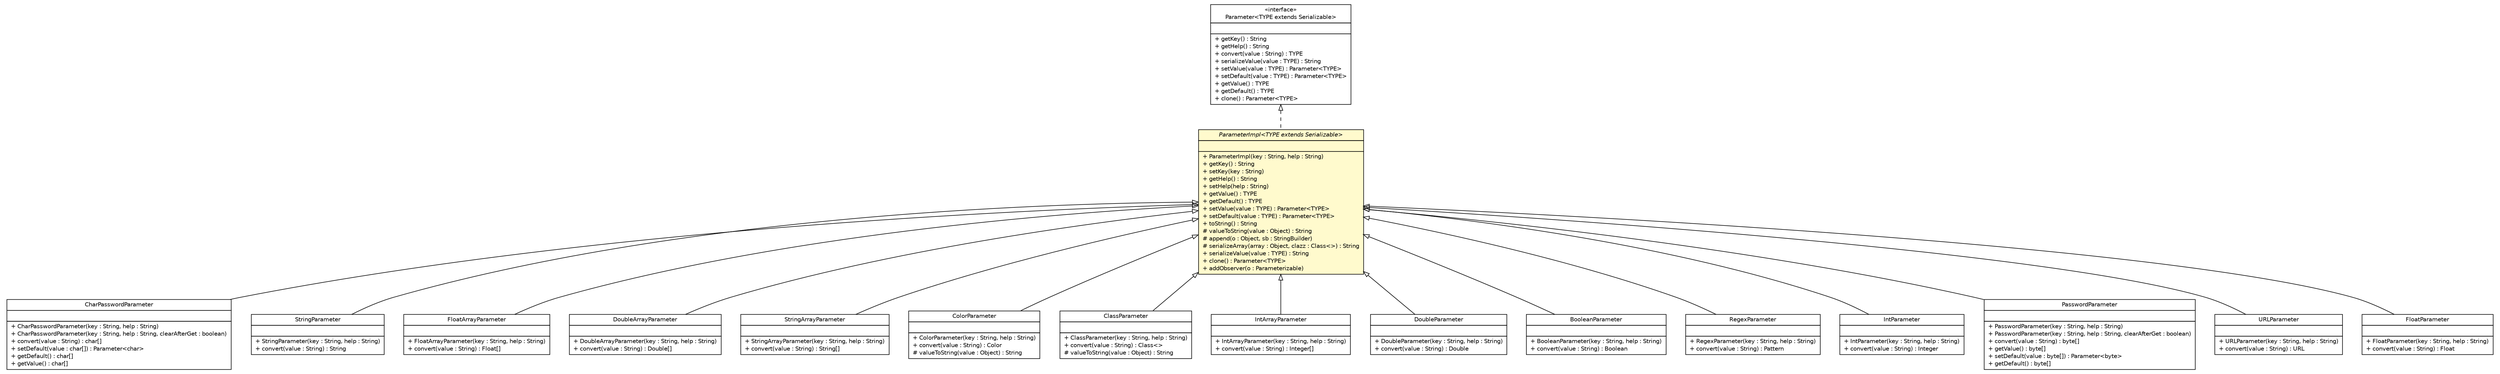#!/usr/local/bin/dot
#
# Class diagram 
# Generated by UMLGraph version R5_6 (http://www.umlgraph.org/)
#

digraph G {
	edge [fontname="Helvetica",fontsize=10,labelfontname="Helvetica",labelfontsize=10];
	node [fontname="Helvetica",fontsize=10,shape=plaintext];
	nodesep=0.25;
	ranksep=0.5;
	// com.vectorprint.configuration.parameters.ParameterImpl<TYPE extends java.io.Serializable>
	c5201 [label=<<table title="com.vectorprint.configuration.parameters.ParameterImpl" border="0" cellborder="1" cellspacing="0" cellpadding="2" port="p" bgcolor="lemonChiffon" href="./ParameterImpl.html">
		<tr><td><table border="0" cellspacing="0" cellpadding="1">
<tr><td align="center" balign="center"><font face="Helvetica-Oblique"> ParameterImpl&lt;TYPE extends Serializable&gt; </font></td></tr>
		</table></td></tr>
		<tr><td><table border="0" cellspacing="0" cellpadding="1">
<tr><td align="left" balign="left">  </td></tr>
		</table></td></tr>
		<tr><td><table border="0" cellspacing="0" cellpadding="1">
<tr><td align="left" balign="left"> + ParameterImpl(key : String, help : String) </td></tr>
<tr><td align="left" balign="left"> + getKey() : String </td></tr>
<tr><td align="left" balign="left"> + setKey(key : String) </td></tr>
<tr><td align="left" balign="left"> + getHelp() : String </td></tr>
<tr><td align="left" balign="left"> + setHelp(help : String) </td></tr>
<tr><td align="left" balign="left"> + getValue() : TYPE </td></tr>
<tr><td align="left" balign="left"> + getDefault() : TYPE </td></tr>
<tr><td align="left" balign="left"> + setValue(value : TYPE) : Parameter&lt;TYPE&gt; </td></tr>
<tr><td align="left" balign="left"> + setDefault(value : TYPE) : Parameter&lt;TYPE&gt; </td></tr>
<tr><td align="left" balign="left"> + toString() : String </td></tr>
<tr><td align="left" balign="left"> # valueToString(value : Object) : String </td></tr>
<tr><td align="left" balign="left"> # append(o : Object, sb : StringBuilder) </td></tr>
<tr><td align="left" balign="left"> # serializeArray(array : Object, clazz : Class&lt;&gt;) : String </td></tr>
<tr><td align="left" balign="left"> + serializeValue(value : TYPE) : String </td></tr>
<tr><td align="left" balign="left"> + clone() : Parameter&lt;TYPE&gt; </td></tr>
<tr><td align="left" balign="left"> + addObserver(o : Parameterizable) </td></tr>
		</table></td></tr>
		</table>>, URL="./ParameterImpl.html", fontname="Helvetica", fontcolor="black", fontsize=10.0];
	// com.vectorprint.configuration.parameters.CharPasswordParameter
	c5202 [label=<<table title="com.vectorprint.configuration.parameters.CharPasswordParameter" border="0" cellborder="1" cellspacing="0" cellpadding="2" port="p" href="./CharPasswordParameter.html">
		<tr><td><table border="0" cellspacing="0" cellpadding="1">
<tr><td align="center" balign="center"> CharPasswordParameter </td></tr>
		</table></td></tr>
		<tr><td><table border="0" cellspacing="0" cellpadding="1">
<tr><td align="left" balign="left">  </td></tr>
		</table></td></tr>
		<tr><td><table border="0" cellspacing="0" cellpadding="1">
<tr><td align="left" balign="left"> + CharPasswordParameter(key : String, help : String) </td></tr>
<tr><td align="left" balign="left"> + CharPasswordParameter(key : String, help : String, clearAfterGet : boolean) </td></tr>
<tr><td align="left" balign="left"> + convert(value : String) : char[] </td></tr>
<tr><td align="left" balign="left"> + setDefault(value : char[]) : Parameter&lt;char&gt; </td></tr>
<tr><td align="left" balign="left"> + getDefault() : char[] </td></tr>
<tr><td align="left" balign="left"> + getValue() : char[] </td></tr>
		</table></td></tr>
		</table>>, URL="./CharPasswordParameter.html", fontname="Helvetica", fontcolor="black", fontsize=10.0];
	// com.vectorprint.configuration.parameters.Parameter<TYPE extends java.io.Serializable>
	c5203 [label=<<table title="com.vectorprint.configuration.parameters.Parameter" border="0" cellborder="1" cellspacing="0" cellpadding="2" port="p" href="./Parameter.html">
		<tr><td><table border="0" cellspacing="0" cellpadding="1">
<tr><td align="center" balign="center"> &#171;interface&#187; </td></tr>
<tr><td align="center" balign="center"> Parameter&lt;TYPE extends Serializable&gt; </td></tr>
		</table></td></tr>
		<tr><td><table border="0" cellspacing="0" cellpadding="1">
<tr><td align="left" balign="left">  </td></tr>
		</table></td></tr>
		<tr><td><table border="0" cellspacing="0" cellpadding="1">
<tr><td align="left" balign="left"> + getKey() : String </td></tr>
<tr><td align="left" balign="left"> + getHelp() : String </td></tr>
<tr><td align="left" balign="left"> + convert(value : String) : TYPE </td></tr>
<tr><td align="left" balign="left"> + serializeValue(value : TYPE) : String </td></tr>
<tr><td align="left" balign="left"> + setValue(value : TYPE) : Parameter&lt;TYPE&gt; </td></tr>
<tr><td align="left" balign="left"> + setDefault(value : TYPE) : Parameter&lt;TYPE&gt; </td></tr>
<tr><td align="left" balign="left"> + getValue() : TYPE </td></tr>
<tr><td align="left" balign="left"> + getDefault() : TYPE </td></tr>
<tr><td align="left" balign="left"> + clone() : Parameter&lt;TYPE&gt; </td></tr>
		</table></td></tr>
		</table>>, URL="./Parameter.html", fontname="Helvetica", fontcolor="black", fontsize=10.0];
	// com.vectorprint.configuration.parameters.StringParameter
	c5204 [label=<<table title="com.vectorprint.configuration.parameters.StringParameter" border="0" cellborder="1" cellspacing="0" cellpadding="2" port="p" href="./StringParameter.html">
		<tr><td><table border="0" cellspacing="0" cellpadding="1">
<tr><td align="center" balign="center"> StringParameter </td></tr>
		</table></td></tr>
		<tr><td><table border="0" cellspacing="0" cellpadding="1">
<tr><td align="left" balign="left">  </td></tr>
		</table></td></tr>
		<tr><td><table border="0" cellspacing="0" cellpadding="1">
<tr><td align="left" balign="left"> + StringParameter(key : String, help : String) </td></tr>
<tr><td align="left" balign="left"> + convert(value : String) : String </td></tr>
		</table></td></tr>
		</table>>, URL="./StringParameter.html", fontname="Helvetica", fontcolor="black", fontsize=10.0];
	// com.vectorprint.configuration.parameters.FloatArrayParameter
	c5205 [label=<<table title="com.vectorprint.configuration.parameters.FloatArrayParameter" border="0" cellborder="1" cellspacing="0" cellpadding="2" port="p" href="./FloatArrayParameter.html">
		<tr><td><table border="0" cellspacing="0" cellpadding="1">
<tr><td align="center" balign="center"> FloatArrayParameter </td></tr>
		</table></td></tr>
		<tr><td><table border="0" cellspacing="0" cellpadding="1">
<tr><td align="left" balign="left">  </td></tr>
		</table></td></tr>
		<tr><td><table border="0" cellspacing="0" cellpadding="1">
<tr><td align="left" balign="left"> + FloatArrayParameter(key : String, help : String) </td></tr>
<tr><td align="left" balign="left"> + convert(value : String) : Float[] </td></tr>
		</table></td></tr>
		</table>>, URL="./FloatArrayParameter.html", fontname="Helvetica", fontcolor="black", fontsize=10.0];
	// com.vectorprint.configuration.parameters.DoubleArrayParameter
	c5206 [label=<<table title="com.vectorprint.configuration.parameters.DoubleArrayParameter" border="0" cellborder="1" cellspacing="0" cellpadding="2" port="p" href="./DoubleArrayParameter.html">
		<tr><td><table border="0" cellspacing="0" cellpadding="1">
<tr><td align="center" balign="center"> DoubleArrayParameter </td></tr>
		</table></td></tr>
		<tr><td><table border="0" cellspacing="0" cellpadding="1">
<tr><td align="left" balign="left">  </td></tr>
		</table></td></tr>
		<tr><td><table border="0" cellspacing="0" cellpadding="1">
<tr><td align="left" balign="left"> + DoubleArrayParameter(key : String, help : String) </td></tr>
<tr><td align="left" balign="left"> + convert(value : String) : Double[] </td></tr>
		</table></td></tr>
		</table>>, URL="./DoubleArrayParameter.html", fontname="Helvetica", fontcolor="black", fontsize=10.0];
	// com.vectorprint.configuration.parameters.StringArrayParameter
	c5222 [label=<<table title="com.vectorprint.configuration.parameters.StringArrayParameter" border="0" cellborder="1" cellspacing="0" cellpadding="2" port="p" href="./StringArrayParameter.html">
		<tr><td><table border="0" cellspacing="0" cellpadding="1">
<tr><td align="center" balign="center"> StringArrayParameter </td></tr>
		</table></td></tr>
		<tr><td><table border="0" cellspacing="0" cellpadding="1">
<tr><td align="left" balign="left">  </td></tr>
		</table></td></tr>
		<tr><td><table border="0" cellspacing="0" cellpadding="1">
<tr><td align="left" balign="left"> + StringArrayParameter(key : String, help : String) </td></tr>
<tr><td align="left" balign="left"> + convert(value : String) : String[] </td></tr>
		</table></td></tr>
		</table>>, URL="./StringArrayParameter.html", fontname="Helvetica", fontcolor="black", fontsize=10.0];
	// com.vectorprint.configuration.parameters.ColorParameter
	c5223 [label=<<table title="com.vectorprint.configuration.parameters.ColorParameter" border="0" cellborder="1" cellspacing="0" cellpadding="2" port="p" href="./ColorParameter.html">
		<tr><td><table border="0" cellspacing="0" cellpadding="1">
<tr><td align="center" balign="center"> ColorParameter </td></tr>
		</table></td></tr>
		<tr><td><table border="0" cellspacing="0" cellpadding="1">
<tr><td align="left" balign="left">  </td></tr>
		</table></td></tr>
		<tr><td><table border="0" cellspacing="0" cellpadding="1">
<tr><td align="left" balign="left"> + ColorParameter(key : String, help : String) </td></tr>
<tr><td align="left" balign="left"> + convert(value : String) : Color </td></tr>
<tr><td align="left" balign="left"> # valueToString(value : Object) : String </td></tr>
		</table></td></tr>
		</table>>, URL="./ColorParameter.html", fontname="Helvetica", fontcolor="black", fontsize=10.0];
	// com.vectorprint.configuration.parameters.ClassParameter
	c5225 [label=<<table title="com.vectorprint.configuration.parameters.ClassParameter" border="0" cellborder="1" cellspacing="0" cellpadding="2" port="p" href="./ClassParameter.html">
		<tr><td><table border="0" cellspacing="0" cellpadding="1">
<tr><td align="center" balign="center"> ClassParameter </td></tr>
		</table></td></tr>
		<tr><td><table border="0" cellspacing="0" cellpadding="1">
<tr><td align="left" balign="left">  </td></tr>
		</table></td></tr>
		<tr><td><table border="0" cellspacing="0" cellpadding="1">
<tr><td align="left" balign="left"> + ClassParameter(key : String, help : String) </td></tr>
<tr><td align="left" balign="left"> + convert(value : String) : Class&lt;&gt; </td></tr>
<tr><td align="left" balign="left"> # valueToString(value : Object) : String </td></tr>
		</table></td></tr>
		</table>>, URL="./ClassParameter.html", fontname="Helvetica", fontcolor="black", fontsize=10.0];
	// com.vectorprint.configuration.parameters.IntArrayParameter
	c5227 [label=<<table title="com.vectorprint.configuration.parameters.IntArrayParameter" border="0" cellborder="1" cellspacing="0" cellpadding="2" port="p" href="./IntArrayParameter.html">
		<tr><td><table border="0" cellspacing="0" cellpadding="1">
<tr><td align="center" balign="center"> IntArrayParameter </td></tr>
		</table></td></tr>
		<tr><td><table border="0" cellspacing="0" cellpadding="1">
<tr><td align="left" balign="left">  </td></tr>
		</table></td></tr>
		<tr><td><table border="0" cellspacing="0" cellpadding="1">
<tr><td align="left" balign="left"> + IntArrayParameter(key : String, help : String) </td></tr>
<tr><td align="left" balign="left"> + convert(value : String) : Integer[] </td></tr>
		</table></td></tr>
		</table>>, URL="./IntArrayParameter.html", fontname="Helvetica", fontcolor="black", fontsize=10.0];
	// com.vectorprint.configuration.parameters.DoubleParameter
	c5228 [label=<<table title="com.vectorprint.configuration.parameters.DoubleParameter" border="0" cellborder="1" cellspacing="0" cellpadding="2" port="p" href="./DoubleParameter.html">
		<tr><td><table border="0" cellspacing="0" cellpadding="1">
<tr><td align="center" balign="center"> DoubleParameter </td></tr>
		</table></td></tr>
		<tr><td><table border="0" cellspacing="0" cellpadding="1">
<tr><td align="left" balign="left">  </td></tr>
		</table></td></tr>
		<tr><td><table border="0" cellspacing="0" cellpadding="1">
<tr><td align="left" balign="left"> + DoubleParameter(key : String, help : String) </td></tr>
<tr><td align="left" balign="left"> + convert(value : String) : Double </td></tr>
		</table></td></tr>
		</table>>, URL="./DoubleParameter.html", fontname="Helvetica", fontcolor="black", fontsize=10.0];
	// com.vectorprint.configuration.parameters.BooleanParameter
	c5229 [label=<<table title="com.vectorprint.configuration.parameters.BooleanParameter" border="0" cellborder="1" cellspacing="0" cellpadding="2" port="p" href="./BooleanParameter.html">
		<tr><td><table border="0" cellspacing="0" cellpadding="1">
<tr><td align="center" balign="center"> BooleanParameter </td></tr>
		</table></td></tr>
		<tr><td><table border="0" cellspacing="0" cellpadding="1">
<tr><td align="left" balign="left">  </td></tr>
		</table></td></tr>
		<tr><td><table border="0" cellspacing="0" cellpadding="1">
<tr><td align="left" balign="left"> + BooleanParameter(key : String, help : String) </td></tr>
<tr><td align="left" balign="left"> + convert(value : String) : Boolean </td></tr>
		</table></td></tr>
		</table>>, URL="./BooleanParameter.html", fontname="Helvetica", fontcolor="black", fontsize=10.0];
	// com.vectorprint.configuration.parameters.RegexParameter
	c5230 [label=<<table title="com.vectorprint.configuration.parameters.RegexParameter" border="0" cellborder="1" cellspacing="0" cellpadding="2" port="p" href="./RegexParameter.html">
		<tr><td><table border="0" cellspacing="0" cellpadding="1">
<tr><td align="center" balign="center"> RegexParameter </td></tr>
		</table></td></tr>
		<tr><td><table border="0" cellspacing="0" cellpadding="1">
<tr><td align="left" balign="left">  </td></tr>
		</table></td></tr>
		<tr><td><table border="0" cellspacing="0" cellpadding="1">
<tr><td align="left" balign="left"> + RegexParameter(key : String, help : String) </td></tr>
<tr><td align="left" balign="left"> + convert(value : String) : Pattern </td></tr>
		</table></td></tr>
		</table>>, URL="./RegexParameter.html", fontname="Helvetica", fontcolor="black", fontsize=10.0];
	// com.vectorprint.configuration.parameters.IntParameter
	c5232 [label=<<table title="com.vectorprint.configuration.parameters.IntParameter" border="0" cellborder="1" cellspacing="0" cellpadding="2" port="p" href="./IntParameter.html">
		<tr><td><table border="0" cellspacing="0" cellpadding="1">
<tr><td align="center" balign="center"> IntParameter </td></tr>
		</table></td></tr>
		<tr><td><table border="0" cellspacing="0" cellpadding="1">
<tr><td align="left" balign="left">  </td></tr>
		</table></td></tr>
		<tr><td><table border="0" cellspacing="0" cellpadding="1">
<tr><td align="left" balign="left"> + IntParameter(key : String, help : String) </td></tr>
<tr><td align="left" balign="left"> + convert(value : String) : Integer </td></tr>
		</table></td></tr>
		</table>>, URL="./IntParameter.html", fontname="Helvetica", fontcolor="black", fontsize=10.0];
	// com.vectorprint.configuration.parameters.PasswordParameter
	c5233 [label=<<table title="com.vectorprint.configuration.parameters.PasswordParameter" border="0" cellborder="1" cellspacing="0" cellpadding="2" port="p" href="./PasswordParameter.html">
		<tr><td><table border="0" cellspacing="0" cellpadding="1">
<tr><td align="center" balign="center"> PasswordParameter </td></tr>
		</table></td></tr>
		<tr><td><table border="0" cellspacing="0" cellpadding="1">
<tr><td align="left" balign="left">  </td></tr>
		</table></td></tr>
		<tr><td><table border="0" cellspacing="0" cellpadding="1">
<tr><td align="left" balign="left"> + PasswordParameter(key : String, help : String) </td></tr>
<tr><td align="left" balign="left"> + PasswordParameter(key : String, help : String, clearAfterGet : boolean) </td></tr>
<tr><td align="left" balign="left"> + convert(value : String) : byte[] </td></tr>
<tr><td align="left" balign="left"> + getValue() : byte[] </td></tr>
<tr><td align="left" balign="left"> + setDefault(value : byte[]) : Parameter&lt;byte&gt; </td></tr>
<tr><td align="left" balign="left"> + getDefault() : byte[] </td></tr>
		</table></td></tr>
		</table>>, URL="./PasswordParameter.html", fontname="Helvetica", fontcolor="black", fontsize=10.0];
	// com.vectorprint.configuration.parameters.URLParameter
	c5235 [label=<<table title="com.vectorprint.configuration.parameters.URLParameter" border="0" cellborder="1" cellspacing="0" cellpadding="2" port="p" href="./URLParameter.html">
		<tr><td><table border="0" cellspacing="0" cellpadding="1">
<tr><td align="center" balign="center"> URLParameter </td></tr>
		</table></td></tr>
		<tr><td><table border="0" cellspacing="0" cellpadding="1">
<tr><td align="left" balign="left">  </td></tr>
		</table></td></tr>
		<tr><td><table border="0" cellspacing="0" cellpadding="1">
<tr><td align="left" balign="left"> + URLParameter(key : String, help : String) </td></tr>
<tr><td align="left" balign="left"> + convert(value : String) : URL </td></tr>
		</table></td></tr>
		</table>>, URL="./URLParameter.html", fontname="Helvetica", fontcolor="black", fontsize=10.0];
	// com.vectorprint.configuration.parameters.FloatParameter
	c5236 [label=<<table title="com.vectorprint.configuration.parameters.FloatParameter" border="0" cellborder="1" cellspacing="0" cellpadding="2" port="p" href="./FloatParameter.html">
		<tr><td><table border="0" cellspacing="0" cellpadding="1">
<tr><td align="center" balign="center"> FloatParameter </td></tr>
		</table></td></tr>
		<tr><td><table border="0" cellspacing="0" cellpadding="1">
<tr><td align="left" balign="left">  </td></tr>
		</table></td></tr>
		<tr><td><table border="0" cellspacing="0" cellpadding="1">
<tr><td align="left" balign="left"> + FloatParameter(key : String, help : String) </td></tr>
<tr><td align="left" balign="left"> + convert(value : String) : Float </td></tr>
		</table></td></tr>
		</table>>, URL="./FloatParameter.html", fontname="Helvetica", fontcolor="black", fontsize=10.0];
	//com.vectorprint.configuration.parameters.ParameterImpl<TYPE extends java.io.Serializable> implements com.vectorprint.configuration.parameters.Parameter<TYPE extends java.io.Serializable>
	c5203:p -> c5201:p [dir=back,arrowtail=empty,style=dashed];
	//com.vectorprint.configuration.parameters.CharPasswordParameter extends com.vectorprint.configuration.parameters.ParameterImpl<char[]>
	c5201:p -> c5202:p [dir=back,arrowtail=empty];
	//com.vectorprint.configuration.parameters.StringParameter extends com.vectorprint.configuration.parameters.ParameterImpl<java.lang.String>
	c5201:p -> c5204:p [dir=back,arrowtail=empty];
	//com.vectorprint.configuration.parameters.FloatArrayParameter extends com.vectorprint.configuration.parameters.ParameterImpl<java.lang.Float[]>
	c5201:p -> c5205:p [dir=back,arrowtail=empty];
	//com.vectorprint.configuration.parameters.DoubleArrayParameter extends com.vectorprint.configuration.parameters.ParameterImpl<java.lang.Double[]>
	c5201:p -> c5206:p [dir=back,arrowtail=empty];
	//com.vectorprint.configuration.parameters.StringArrayParameter extends com.vectorprint.configuration.parameters.ParameterImpl<java.lang.String[]>
	c5201:p -> c5222:p [dir=back,arrowtail=empty];
	//com.vectorprint.configuration.parameters.ColorParameter extends com.vectorprint.configuration.parameters.ParameterImpl<java.awt.Color>
	c5201:p -> c5223:p [dir=back,arrowtail=empty];
	//com.vectorprint.configuration.parameters.ClassParameter extends com.vectorprint.configuration.parameters.ParameterImpl<java.lang.Class>
	c5201:p -> c5225:p [dir=back,arrowtail=empty];
	//com.vectorprint.configuration.parameters.IntArrayParameter extends com.vectorprint.configuration.parameters.ParameterImpl<java.lang.Integer[]>
	c5201:p -> c5227:p [dir=back,arrowtail=empty];
	//com.vectorprint.configuration.parameters.DoubleParameter extends com.vectorprint.configuration.parameters.ParameterImpl<java.lang.Double>
	c5201:p -> c5228:p [dir=back,arrowtail=empty];
	//com.vectorprint.configuration.parameters.BooleanParameter extends com.vectorprint.configuration.parameters.ParameterImpl<java.lang.Boolean>
	c5201:p -> c5229:p [dir=back,arrowtail=empty];
	//com.vectorprint.configuration.parameters.RegexParameter extends com.vectorprint.configuration.parameters.ParameterImpl<java.util.regex.Pattern>
	c5201:p -> c5230:p [dir=back,arrowtail=empty];
	//com.vectorprint.configuration.parameters.IntParameter extends com.vectorprint.configuration.parameters.ParameterImpl<java.lang.Integer>
	c5201:p -> c5232:p [dir=back,arrowtail=empty];
	//com.vectorprint.configuration.parameters.PasswordParameter extends com.vectorprint.configuration.parameters.ParameterImpl<byte[]>
	c5201:p -> c5233:p [dir=back,arrowtail=empty];
	//com.vectorprint.configuration.parameters.URLParameter extends com.vectorprint.configuration.parameters.ParameterImpl<java.net.URL>
	c5201:p -> c5235:p [dir=back,arrowtail=empty];
	//com.vectorprint.configuration.parameters.FloatParameter extends com.vectorprint.configuration.parameters.ParameterImpl<java.lang.Float>
	c5201:p -> c5236:p [dir=back,arrowtail=empty];
}

